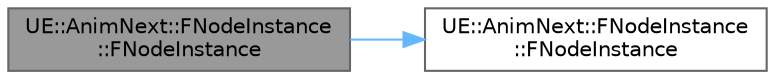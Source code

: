 digraph "UE::AnimNext::FNodeInstance::FNodeInstance"
{
 // INTERACTIVE_SVG=YES
 // LATEX_PDF_SIZE
  bgcolor="transparent";
  edge [fontname=Helvetica,fontsize=10,labelfontname=Helvetica,labelfontsize=10];
  node [fontname=Helvetica,fontsize=10,shape=box,height=0.2,width=0.4];
  rankdir="LR";
  Node1 [id="Node000001",label="UE::AnimNext::FNodeInstance\l::FNodeInstance",height=0.2,width=0.4,color="gray40", fillcolor="grey60", style="filled", fontcolor="black",tooltip=" "];
  Node1 -> Node2 [id="edge1_Node000001_Node000002",color="steelblue1",style="solid",tooltip=" "];
  Node2 [id="Node000002",label="UE::AnimNext::FNodeInstance\l::FNodeInstance",height=0.2,width=0.4,color="grey40", fillcolor="white", style="filled",URL="$d0/d6c/structUE_1_1AnimNext_1_1FNodeInstance.html#a697d428fe5071c38d3d7bbab1e02e676",tooltip=" "];
}

